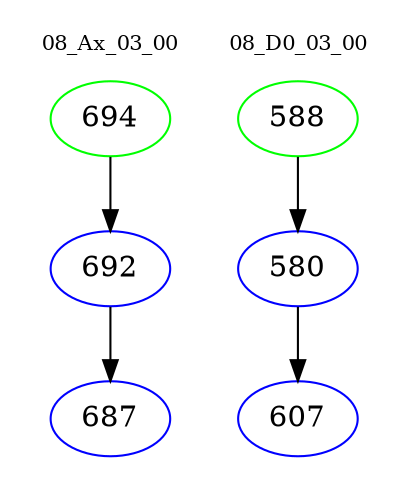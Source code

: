 digraph{
subgraph cluster_0 {
color = white
label = "08_Ax_03_00";
fontsize=10;
T0_694 [label="694", color="green"]
T0_694 -> T0_692 [color="black"]
T0_692 [label="692", color="blue"]
T0_692 -> T0_687 [color="black"]
T0_687 [label="687", color="blue"]
}
subgraph cluster_1 {
color = white
label = "08_D0_03_00";
fontsize=10;
T1_588 [label="588", color="green"]
T1_588 -> T1_580 [color="black"]
T1_580 [label="580", color="blue"]
T1_580 -> T1_607 [color="black"]
T1_607 [label="607", color="blue"]
}
}
